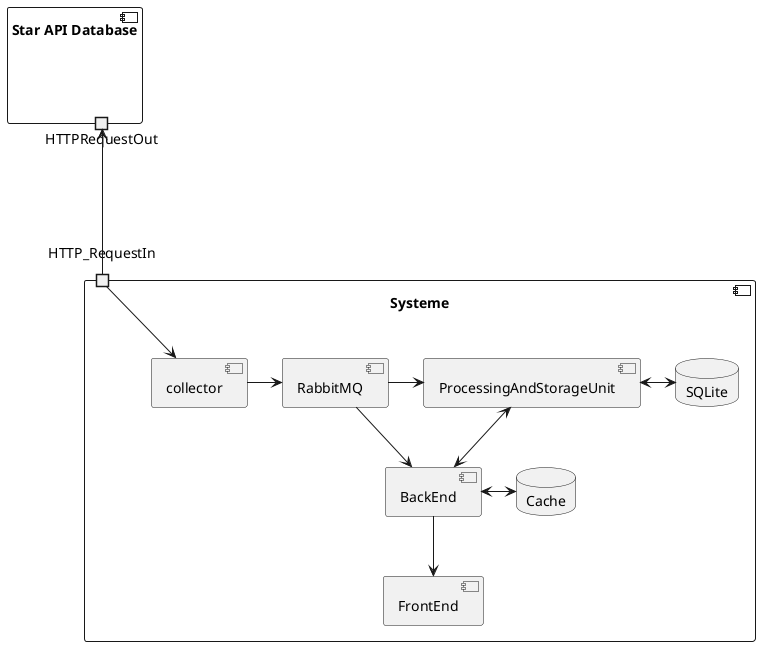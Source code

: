 @startuml ComponentDiagram

component  "Star API Database" {
    portout HTTPRequestOut
}


component "Systeme"{
    portin HTTP_RequestIn
    database SQLite
    database Cache
    HTTP_RequestIn -> [collector]
    [collector] -> [RabbitMQ]
    [RabbitMQ] -> [ProcessingAndStorageUnit]

    [ProcessingAndStorageUnit] <-> SQLite

    [RabbitMQ] --> [BackEnd]
    [ProcessingAndStorageUnit] <--> [BackEnd]
    [BackEnd] <-> Cache
    [BackEnd] --> [FrontEnd]
}


HTTPRequestOut <--- HTTP_RequestIn


@enduml
